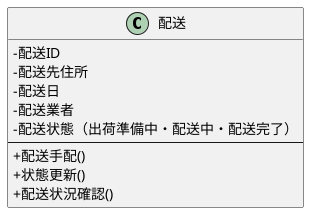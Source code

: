 @startuml 配送
skinparam classAttributeIconSize 0

class 配送 {
  - 配送ID
  - 配送先住所
  - 配送日
  - 配送業者
  - 配送状態（出荷準備中・配送中・配送完了）
  --
  + 配送手配()
  + 状態更新()
  + 配送状況確認()
}

@enduml
